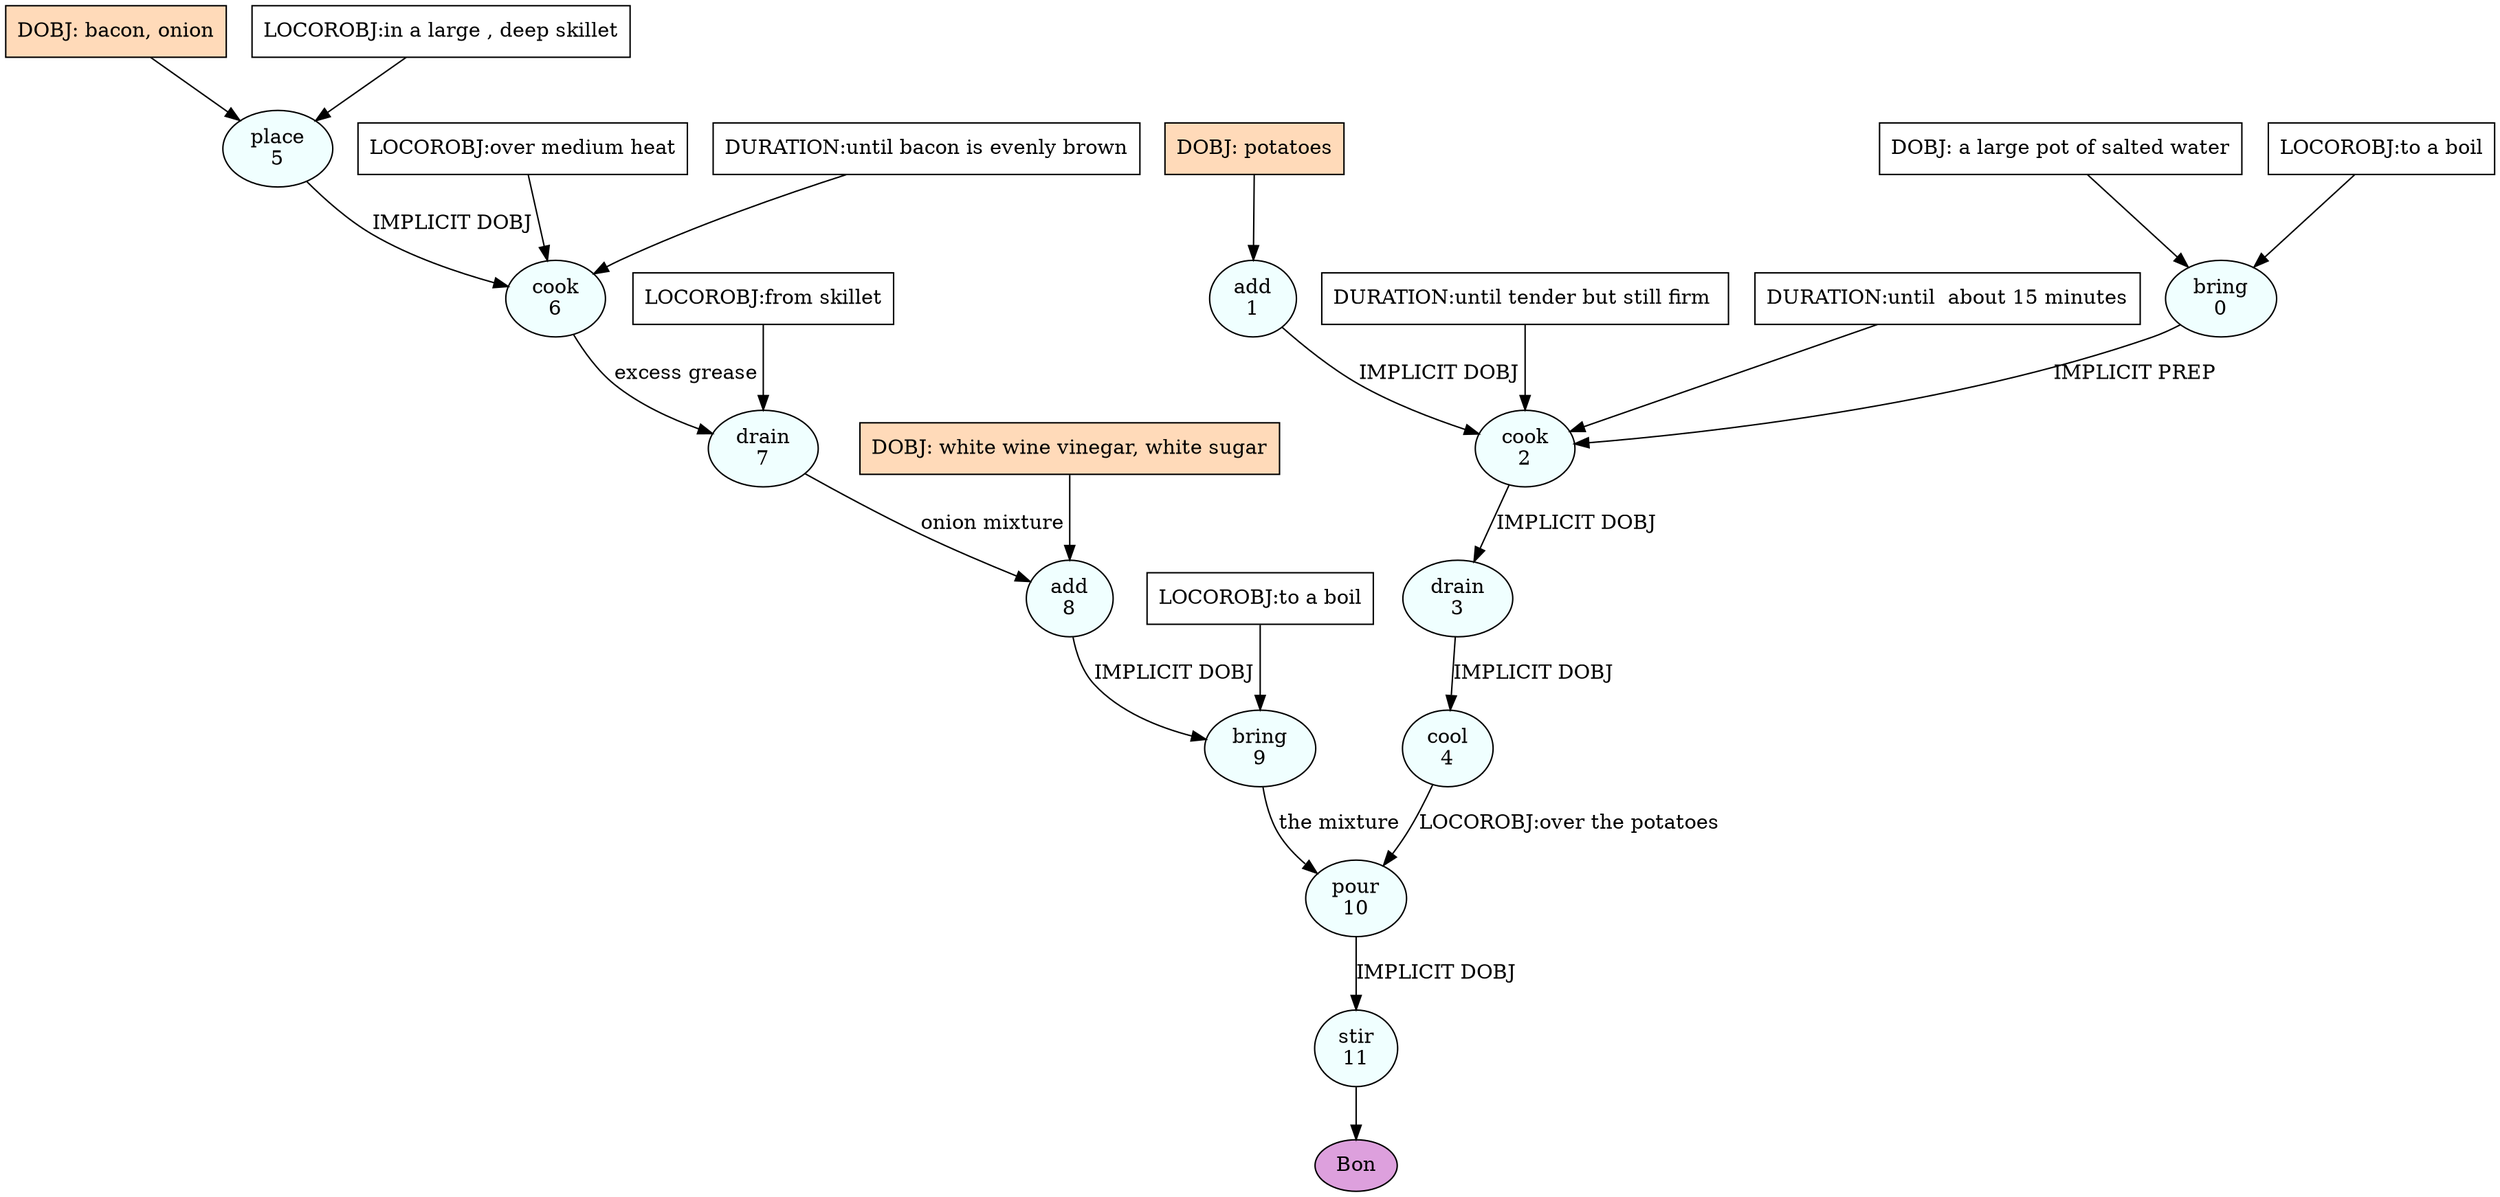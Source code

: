 digraph recipe {
E0[label="bring
0", shape=oval, style=filled, fillcolor=azure]
E1[label="add
1", shape=oval, style=filled, fillcolor=azure]
E2[label="cook
2", shape=oval, style=filled, fillcolor=azure]
E3[label="drain
3", shape=oval, style=filled, fillcolor=azure]
E4[label="cool
4", shape=oval, style=filled, fillcolor=azure]
E5[label="place
5", shape=oval, style=filled, fillcolor=azure]
E6[label="cook
6", shape=oval, style=filled, fillcolor=azure]
E7[label="drain
7", shape=oval, style=filled, fillcolor=azure]
E8[label="add
8", shape=oval, style=filled, fillcolor=azure]
E9[label="bring
9", shape=oval, style=filled, fillcolor=azure]
E10[label="pour
10", shape=oval, style=filled, fillcolor=azure]
E11[label="stir
11", shape=oval, style=filled, fillcolor=azure]
D0[label="DOBJ: a large pot of salted water", shape=box, style=filled, fillcolor=white]
D0 -> E0
P0_0[label="LOCOROBJ:to a boil", shape=box, style=filled, fillcolor=white]
P0_0 -> E0
D5[label="DOBJ: bacon, onion", shape=box, style=filled, fillcolor=peachpuff]
D5 -> E5
P5_0[label="LOCOROBJ:in a large , deep skillet", shape=box, style=filled, fillcolor=white]
P5_0 -> E5
D1[label="DOBJ: potatoes", shape=box, style=filled, fillcolor=peachpuff]
D1 -> E1
E1 -> E2 [label="IMPLICIT DOBJ"]
E0 -> E2 [label="IMPLICIT PREP"]
P2_1_0[label="DURATION:until tender but still firm ", shape=box, style=filled, fillcolor=white]
P2_1_0 -> E2
P2_1_1[label="DURATION:until  about 15 minutes", shape=box, style=filled, fillcolor=white]
P2_1_1 -> E2
E2 -> E3 [label="IMPLICIT DOBJ"]
E3 -> E4 [label="IMPLICIT DOBJ"]
E5 -> E6 [label="IMPLICIT DOBJ"]
P6_0_0[label="LOCOROBJ:over medium heat", shape=box, style=filled, fillcolor=white]
P6_0_0 -> E6
P6_1_0[label="DURATION:until bacon is evenly brown", shape=box, style=filled, fillcolor=white]
P6_1_0 -> E6
E6 -> E7 [label="excess grease"]
P7_0_0[label="LOCOROBJ:from skillet", shape=box, style=filled, fillcolor=white]
P7_0_0 -> E7
D8_ing[label="DOBJ: white wine vinegar, white sugar", shape=box, style=filled, fillcolor=peachpuff]
D8_ing -> E8
E7 -> E8 [label="onion mixture"]
E8 -> E9 [label="IMPLICIT DOBJ"]
P9_0_0[label="LOCOROBJ:to a boil", shape=box, style=filled, fillcolor=white]
P9_0_0 -> E9
E9 -> E10 [label="the mixture"]
E4 -> E10 [label="LOCOROBJ:over the potatoes"]
E10 -> E11 [label="IMPLICIT DOBJ"]
EOR[label="Bon", shape=oval, style=filled, fillcolor=plum]
E11 -> EOR
}
